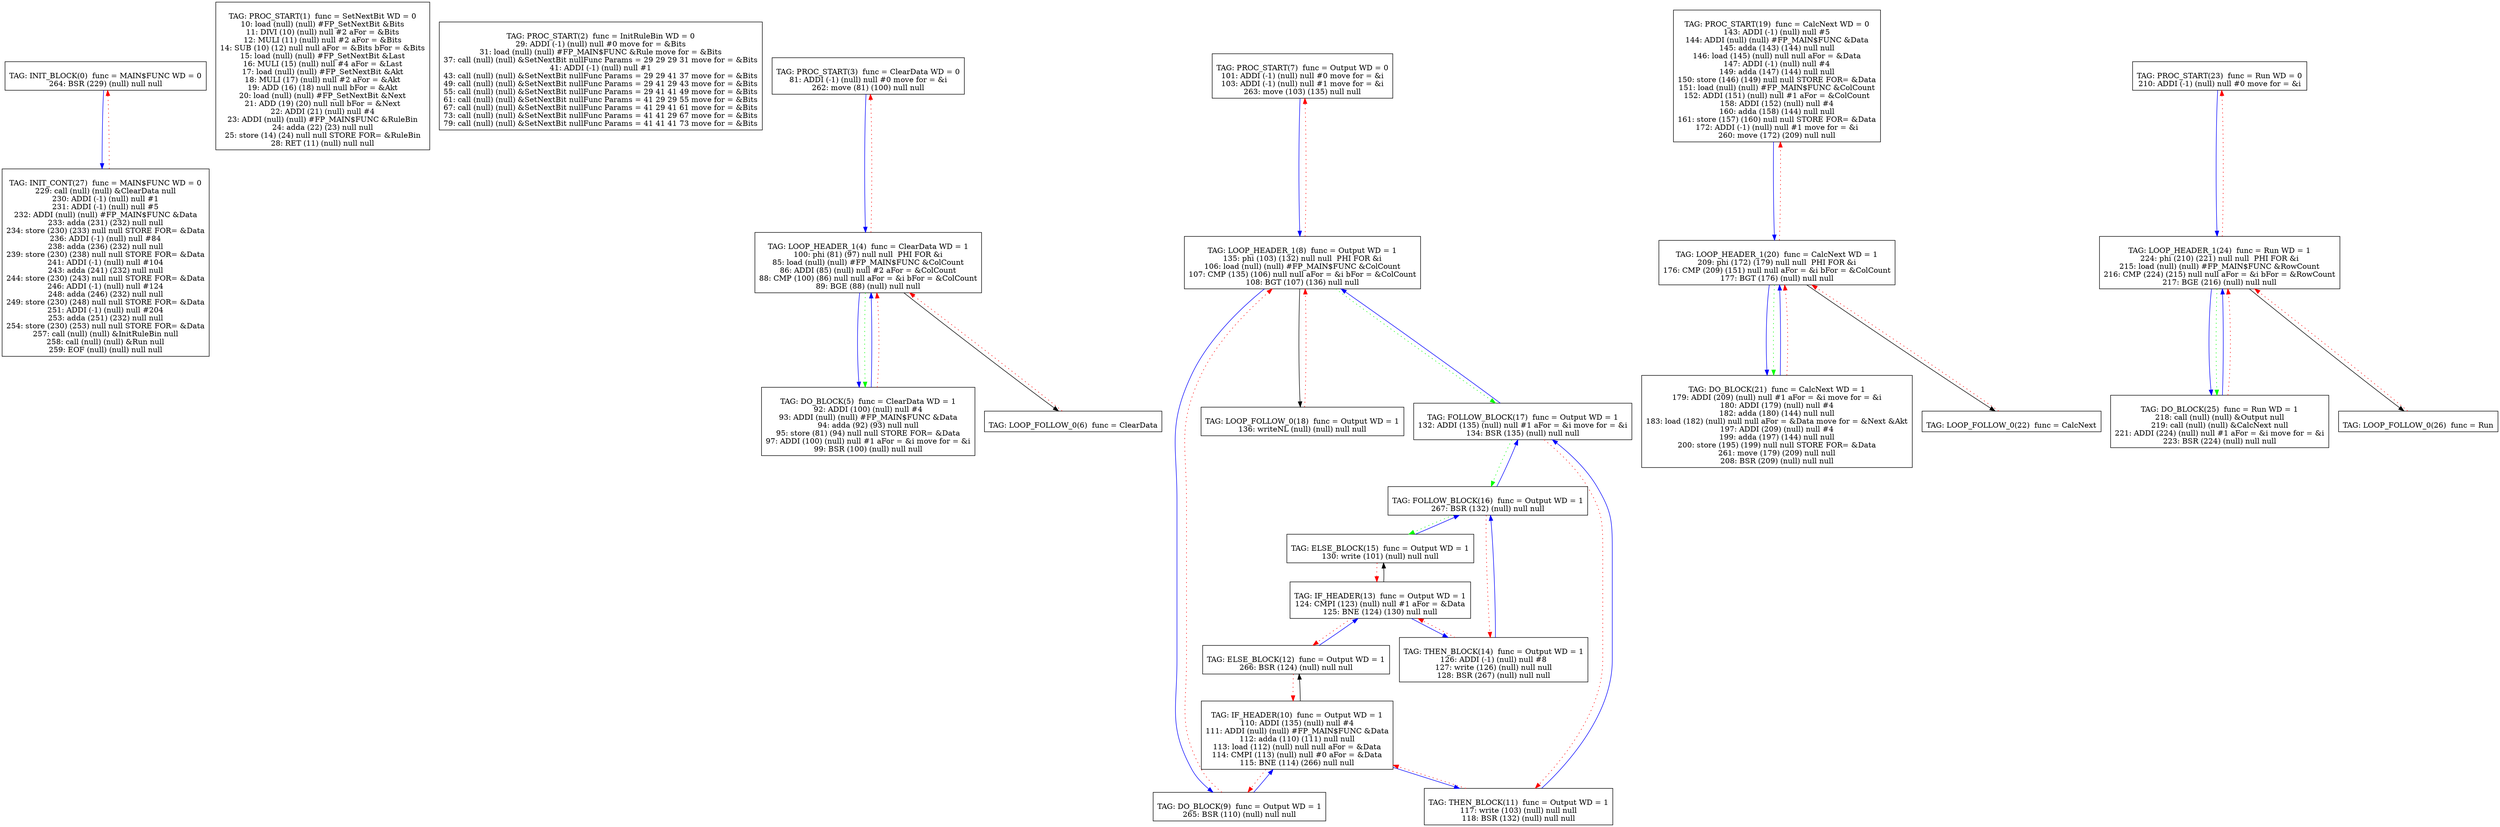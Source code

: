 digraph {
0[label="
TAG: INIT_BLOCK(0)  func = MAIN$FUNC WD = 0
264: BSR (229) (null) null null
"];
0[shape=box];
0 -> 27[color=blue]
1[label="
TAG: PROC_START(1)  func = SetNextBit WD = 0
10: load (null) (null) #FP_SetNextBit &Bits
11: DIVI (10) (null) null #2 aFor = &Bits
12: MULI (11) (null) null #2 aFor = &Bits
14: SUB (10) (12) null null aFor = &Bits bFor = &Bits
15: load (null) (null) #FP_SetNextBit &Last
16: MULI (15) (null) null #4 aFor = &Last
17: load (null) (null) #FP_SetNextBit &Akt
18: MULI (17) (null) null #2 aFor = &Akt
19: ADD (16) (18) null null bFor = &Akt
20: load (null) (null) #FP_SetNextBit &Next
21: ADD (19) (20) null null bFor = &Next
22: ADDI (21) (null) null #4
23: ADDI (null) (null) #FP_MAIN$FUNC &RuleBin
24: adda (22) (23) null null
25: store (14) (24) null null STORE FOR= &RuleBin
28: RET (11) (null) null null
"];
1[shape=box];
2[label="
TAG: PROC_START(2)  func = InitRuleBin WD = 0
29: ADDI (-1) (null) null #0 move for = &Bits
31: load (null) (null) #FP_MAIN$FUNC &Rule move for = &Bits
37: call (null) (null) &SetNextBit nullFunc Params = 29 29 29 31 move for = &Bits
41: ADDI (-1) (null) null #1
43: call (null) (null) &SetNextBit nullFunc Params = 29 29 41 37 move for = &Bits
49: call (null) (null) &SetNextBit nullFunc Params = 29 41 29 43 move for = &Bits
55: call (null) (null) &SetNextBit nullFunc Params = 29 41 41 49 move for = &Bits
61: call (null) (null) &SetNextBit nullFunc Params = 41 29 29 55 move for = &Bits
67: call (null) (null) &SetNextBit nullFunc Params = 41 29 41 61 move for = &Bits
73: call (null) (null) &SetNextBit nullFunc Params = 41 41 29 67 move for = &Bits
79: call (null) (null) &SetNextBit nullFunc Params = 41 41 41 73 move for = &Bits
"];
2[shape=box];
3[label="
TAG: PROC_START(3)  func = ClearData WD = 0
81: ADDI (-1) (null) null #0 move for = &i
262: move (81) (100) null null
"];
3[shape=box];
3 -> 4[color=blue]
4[label="
TAG: LOOP_HEADER_1(4)  func = ClearData WD = 1
100: phi (81) (97) null null  PHI FOR &i
85: load (null) (null) #FP_MAIN$FUNC &ColCount
86: ADDI (85) (null) null #2 aFor = &ColCount
88: CMP (100) (86) null null aFor = &i bFor = &ColCount
89: BGE (88) (null) null null
"];
4[shape=box];
4 -> 5[color=blue]
4 -> 6[color=black]
4 -> 3[color=red][style=dotted]
4 -> 5[color=green][style=dotted]
5[label="
TAG: DO_BLOCK(5)  func = ClearData WD = 1
92: ADDI (100) (null) null #4
93: ADDI (null) (null) #FP_MAIN$FUNC &Data
94: adda (92) (93) null null
95: store (81) (94) null null STORE FOR= &Data
97: ADDI (100) (null) null #1 aFor = &i move for = &i
99: BSR (100) (null) null null
"];
5[shape=box];
5 -> 4[color=blue]
5 -> 4[color=red][style=dotted]
6[label="
TAG: LOOP_FOLLOW_0(6)  func = ClearData
"];
6[shape=box];
6 -> 4[color=red][style=dotted]
7[label="
TAG: PROC_START(7)  func = Output WD = 0
101: ADDI (-1) (null) null #0 move for = &i
103: ADDI (-1) (null) null #1 move for = &i
263: move (103) (135) null null
"];
7[shape=box];
7 -> 8[color=blue]
8[label="
TAG: LOOP_HEADER_1(8)  func = Output WD = 1
135: phi (103) (132) null null  PHI FOR &i
106: load (null) (null) #FP_MAIN$FUNC &ColCount
107: CMP (135) (106) null null aFor = &i bFor = &ColCount
108: BGT (107) (136) null null
"];
8[shape=box];
8 -> 9[color=blue]
8 -> 18[color=black]
8 -> 7[color=red][style=dotted]
8 -> 17[color=green][style=dotted]
9[label="
TAG: DO_BLOCK(9)  func = Output WD = 1
265: BSR (110) (null) null null
"];
9[shape=box];
9 -> 10[color=blue]
9 -> 8[color=red][style=dotted]
10[label="
TAG: IF_HEADER(10)  func = Output WD = 1
110: ADDI (135) (null) null #4
111: ADDI (null) (null) #FP_MAIN$FUNC &Data
112: adda (110) (111) null null
113: load (112) (null) null null aFor = &Data
114: CMPI (113) (null) null #0 aFor = &Data
115: BNE (114) (266) null null
"];
10[shape=box];
10 -> 11[color=blue]
10 -> 12[color=black]
10 -> 9[color=red][style=dotted]
11[label="
TAG: THEN_BLOCK(11)  func = Output WD = 1
117: write (103) (null) null null
118: BSR (132) (null) null null
"];
11[shape=box];
11 -> 17[color=blue]
11 -> 10[color=red][style=dotted]
12[label="
TAG: ELSE_BLOCK(12)  func = Output WD = 1
266: BSR (124) (null) null null
"];
12[shape=box];
12 -> 13[color=blue]
12 -> 10[color=red][style=dotted]
13[label="
TAG: IF_HEADER(13)  func = Output WD = 1
124: CMPI (123) (null) null #1 aFor = &Data
125: BNE (124) (130) null null
"];
13[shape=box];
13 -> 14[color=blue]
13 -> 15[color=black]
13 -> 12[color=red][style=dotted]
14[label="
TAG: THEN_BLOCK(14)  func = Output WD = 1
126: ADDI (-1) (null) null #8
127: write (126) (null) null null
128: BSR (267) (null) null null
"];
14[shape=box];
14 -> 16[color=blue]
14 -> 13[color=red][style=dotted]
15[label="
TAG: ELSE_BLOCK(15)  func = Output WD = 1
130: write (101) (null) null null
"];
15[shape=box];
15 -> 16[color=blue]
15 -> 13[color=red][style=dotted]
16[label="
TAG: FOLLOW_BLOCK(16)  func = Output WD = 1
267: BSR (132) (null) null null
"];
16[shape=box];
16 -> 17[color=blue]
16 -> 14[color=red][style=dotted]
16 -> 15[color=green][style=dotted]
17[label="
TAG: FOLLOW_BLOCK(17)  func = Output WD = 1
132: ADDI (135) (null) null #1 aFor = &i move for = &i
134: BSR (135) (null) null null
"];
17[shape=box];
17 -> 8[color=blue]
17 -> 11[color=red][style=dotted]
17 -> 16[color=green][style=dotted]
18[label="
TAG: LOOP_FOLLOW_0(18)  func = Output WD = 1
136: writeNL (null) (null) null null
"];
18[shape=box];
18 -> 8[color=red][style=dotted]
19[label="
TAG: PROC_START(19)  func = CalcNext WD = 0
143: ADDI (-1) (null) null #5
144: ADDI (null) (null) #FP_MAIN$FUNC &Data
145: adda (143) (144) null null
146: load (145) (null) null null aFor = &Data
147: ADDI (-1) (null) null #4
149: adda (147) (144) null null
150: store (146) (149) null null STORE FOR= &Data
151: load (null) (null) #FP_MAIN$FUNC &ColCount
152: ADDI (151) (null) null #1 aFor = &ColCount
158: ADDI (152) (null) null #4
160: adda (158) (144) null null
161: store (157) (160) null null STORE FOR= &Data
172: ADDI (-1) (null) null #1 move for = &i
260: move (172) (209) null null
"];
19[shape=box];
19 -> 20[color=blue]
20[label="
TAG: LOOP_HEADER_1(20)  func = CalcNext WD = 1
209: phi (172) (179) null null  PHI FOR &i
176: CMP (209) (151) null null aFor = &i bFor = &ColCount
177: BGT (176) (null) null null
"];
20[shape=box];
20 -> 21[color=blue]
20 -> 22[color=black]
20 -> 19[color=red][style=dotted]
20 -> 21[color=green][style=dotted]
21[label="
TAG: DO_BLOCK(21)  func = CalcNext WD = 1
179: ADDI (209) (null) null #1 aFor = &i move for = &i
180: ADDI (179) (null) null #4
182: adda (180) (144) null null
183: load (182) (null) null null aFor = &Data move for = &Next &Akt
197: ADDI (209) (null) null #4
199: adda (197) (144) null null
200: store (195) (199) null null STORE FOR= &Data
261: move (179) (209) null null
208: BSR (209) (null) null null
"];
21[shape=box];
21 -> 20[color=blue]
21 -> 20[color=red][style=dotted]
22[label="
TAG: LOOP_FOLLOW_0(22)  func = CalcNext
"];
22[shape=box];
22 -> 20[color=red][style=dotted]
23[label="
TAG: PROC_START(23)  func = Run WD = 0
210: ADDI (-1) (null) null #0 move for = &i
"];
23[shape=box];
23 -> 24[color=blue]
24[label="
TAG: LOOP_HEADER_1(24)  func = Run WD = 1
224: phi (210) (221) null null  PHI FOR &i
215: load (null) (null) #FP_MAIN$FUNC &RowCount
216: CMP (224) (215) null null aFor = &i bFor = &RowCount
217: BGE (216) (null) null null
"];
24[shape=box];
24 -> 25[color=blue]
24 -> 26[color=black]
24 -> 23[color=red][style=dotted]
24 -> 25[color=green][style=dotted]
25[label="
TAG: DO_BLOCK(25)  func = Run WD = 1
218: call (null) (null) &Output null
219: call (null) (null) &CalcNext null
221: ADDI (224) (null) null #1 aFor = &i move for = &i
223: BSR (224) (null) null null
"];
25[shape=box];
25 -> 24[color=blue]
25 -> 24[color=red][style=dotted]
26[label="
TAG: LOOP_FOLLOW_0(26)  func = Run
"];
26[shape=box];
26 -> 24[color=red][style=dotted]
27[label="
TAG: INIT_CONT(27)  func = MAIN$FUNC WD = 0
229: call (null) (null) &ClearData null
230: ADDI (-1) (null) null #1
231: ADDI (-1) (null) null #5
232: ADDI (null) (null) #FP_MAIN$FUNC &Data
233: adda (231) (232) null null
234: store (230) (233) null null STORE FOR= &Data
236: ADDI (-1) (null) null #84
238: adda (236) (232) null null
239: store (230) (238) null null STORE FOR= &Data
241: ADDI (-1) (null) null #104
243: adda (241) (232) null null
244: store (230) (243) null null STORE FOR= &Data
246: ADDI (-1) (null) null #124
248: adda (246) (232) null null
249: store (230) (248) null null STORE FOR= &Data
251: ADDI (-1) (null) null #204
253: adda (251) (232) null null
254: store (230) (253) null null STORE FOR= &Data
257: call (null) (null) &InitRuleBin null
258: call (null) (null) &Run null
259: EOF (null) (null) null null
"];
27[shape=box];
27 -> 0[color=red][style=dotted]
}